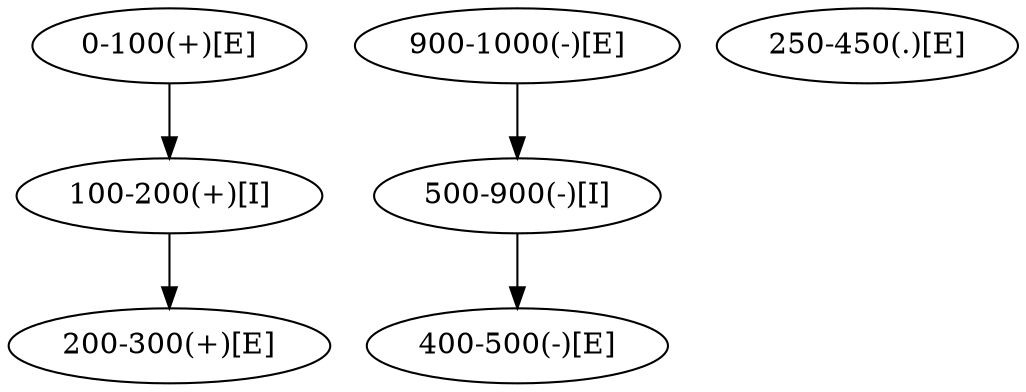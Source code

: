 strict digraph G {
"0-100(+)[E]" [ids="G1.1.1"];
"100-200(+)[I]" [ids="G1.1"];
"400-500(-)[E]" [ids="G4.1.1"];
"500-900(-)[I]" [ids="G4.1"];
"900-1000(-)[E]" [ids="G4.1.2"];
"200-300(+)[E]" [ids="G1.1.2"];
"250-450(.)[E]" [ids="G3.1.1"];
"0-100(+)[E]" -> "100-200(+)[I]";
"100-200(+)[I]" -> "200-300(+)[E]";
"500-900(-)[I]" -> "400-500(-)[E]";
"900-1000(-)[E]" -> "500-900(-)[I]";
}
